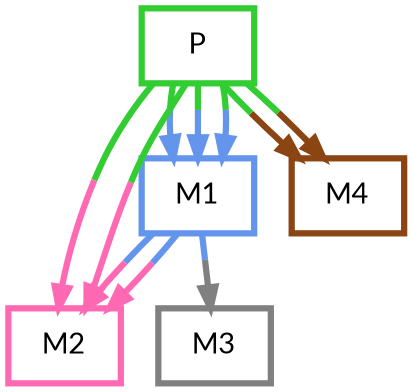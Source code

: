 digraph  {
dpi=600;size=3.5;
P [color="#32cd32", fillcolor=white, fontname=Lato, penwidth="3.0", shape=box];
M1 [color="#6495ed", fillcolor=white, fontname=Lato, penwidth="3.0", shape=box];
M2 [color="#ff69b4", fillcolor=white, fontname=Lato, penwidth="3.0", shape=box];
M3 [color="#808080", fillcolor=white, fontname=Lato, penwidth="3.0", shape=box];
M4 [color="#8b4513", fillcolor=white, fontname=Lato, penwidth="3.0", shape=box];
P -> M1  [color="#32cd32;0.5:#6495ed", key=0, penwidth=3];
P -> M1  [color="#32cd32;0.5:#6495ed", key=1, penwidth=3];
P -> M1  [color="#32cd32;0.5:#6495ed", key=2, penwidth=3];
P -> M2  [color="#32cd32;0.5:#ff69b4", key=0, penwidth=3];
P -> M2  [color="#32cd32;0.5:#ff69b4", key=1, penwidth=3];
P -> M4  [color="#32cd32;0.5:#8b4513", key=0, penwidth=3];
P -> M4  [color="#32cd32;0.5:#8b4513", key=1, penwidth=3];
M1 -> M2  [color="#6495ed;0.5:#ff69b4", key=0, penwidth=3];
M1 -> M2  [color="#6495ed;0.5:#ff69b4", key=1, penwidth=3];
M1 -> M3  [color="#6495ed;0.5:#808080", key=0, penwidth=3];
}
